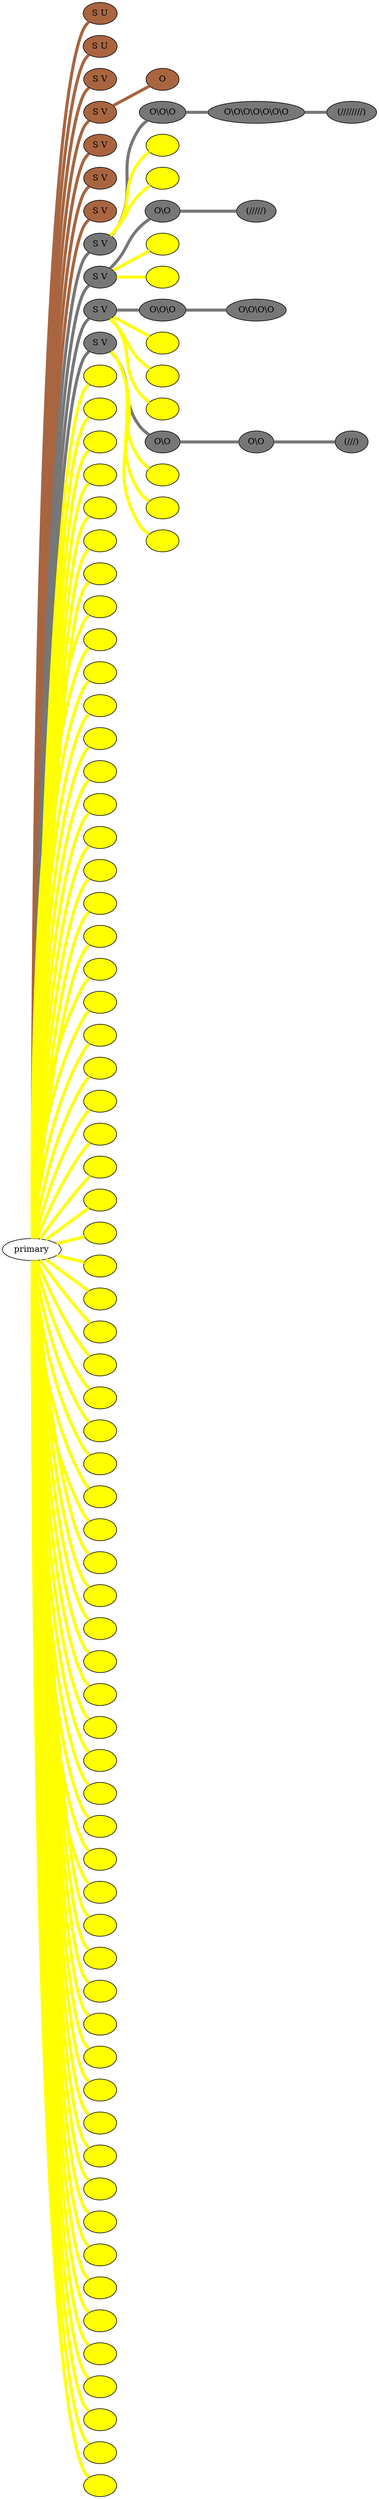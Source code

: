graph {
 graph [rankdir=LR]
"primary" -- "1" [penwidth=5,color="#A86540"]
"1" [label="S U", style=filled, fillcolor="#A86540"]
"primary" -- "2" [penwidth=5,color="#A86540"]
"2" [label="S U", style=filled, fillcolor="#A86540"]
"primary" -- "3" [penwidth=5,color="#A86540"]
"3" [label="S V", style=filled, fillcolor="#A86540"]
"primary" -- "4" [penwidth=5,color="#A86540"]
"4" [label="S V", style=filled, fillcolor="#A86540"]
"4" -- "4:0" [penwidth=5,color="#A86540"]
"4:0" [label="O", style=filled, fillcolor="#A86540"]
"primary" -- "5" [penwidth=5,color="#A86540"]
"5" [label="S V", style=filled, fillcolor="#A86540"]
"primary" -- "6" [penwidth=5,color="#A86540"]
"6" [label="S V", style=filled, fillcolor="#A86540"]
"primary" -- "7" [penwidth=5,color="#A86540"]
"7" [label="S V", style=filled, fillcolor="#A86540"]
"primary" -- "8" [penwidth=5,color="#777777"]
"8" [label="S V", style=filled, fillcolor="#777777"]
"8" -- "8:0" [penwidth=5,color="#777777"]
"8:0" [label="O\\O\\O", style=filled, fillcolor="#777777"]
"8:0" -- "8:1" [penwidth=5,color="#777777"]
"8:1" [label="O\\O\\O\\O\\O\\O\\O", style=filled, fillcolor="#777777"]
"8:1" -- "8:2" [penwidth=5,color="#777777"]
"8:2" [label="(////////)", style=filled, fillcolor="#777777"]
"8" -- "8s1" [penwidth=5,color=yellow]
"8s1" [label=" ", style=filled, fillcolor=yellow]
"8" -- "8s2" [penwidth=5,color=yellow]
"8s2" [label=" ", style=filled, fillcolor=yellow]
"primary" -- "9" [penwidth=5,color="#777777"]
"9" [label="S V", style=filled, fillcolor="#777777"]
"9" -- "9:0" [penwidth=5,color="#777777"]
"9:0" [label="O\\O", style=filled, fillcolor="#777777"]
"9:0" -- "9:1" [penwidth=5,color="#777777"]
"9:1" [label="(/////)", style=filled, fillcolor="#777777"]
"9" -- "9s1" [penwidth=5,color=yellow]
"9s1" [label=" ", style=filled, fillcolor=yellow]
"9" -- "9s2" [penwidth=5,color=yellow]
"9s2" [label=" ", style=filled, fillcolor=yellow]
"primary" -- "10" [penwidth=5,color="#777777"]
"10" [label="S V", style=filled, fillcolor="#777777"]
"10" -- "10:0" [penwidth=5,color="#777777"]
"10:0" [label="O\\O\\O", style=filled, fillcolor="#777777"]
"10:0" -- "10:1" [penwidth=5,color="#777777"]
"10:1" [label="O\\O\\O\\O", style=filled, fillcolor="#777777"]
"10" -- "10s1" [penwidth=5,color=yellow]
"10s1" [label=" ", style=filled, fillcolor=yellow]
"10" -- "10s2" [penwidth=5,color=yellow]
"10s2" [label=" ", style=filled, fillcolor=yellow]
"10" -- "10s3" [penwidth=5,color=yellow]
"10s3" [label=" ", style=filled, fillcolor=yellow]
"primary" -- "11" [penwidth=5,color="#777777"]
"11" [label="S V", style=filled, fillcolor="#777777"]
"11" -- "11:0" [penwidth=5,color="#777777"]
"11:0" [label="O\\O", style=filled, fillcolor="#777777"]
"11:0" -- "11:1" [penwidth=5,color="#777777"]
"11:1" [label="O\\O", style=filled, fillcolor="#777777"]
"11:1" -- "11:2" [penwidth=5,color="#777777"]
"11:2" [label="(///)", style=filled, fillcolor="#777777"]
"11" -- "11s1" [penwidth=5,color=yellow]
"11s1" [label=" ", style=filled, fillcolor=yellow]
"11" -- "11s2" [penwidth=5,color=yellow]
"11s2" [label=" ", style=filled, fillcolor=yellow]
"11" -- "11s3" [penwidth=5,color=yellow]
"11s3" [label=" ", style=filled, fillcolor=yellow]
"primary" -- "12" [penwidth=5,color=yellow]
"12" [label=" ", style=filled, fillcolor=yellow]
"primary" -- "13" [penwidth=5,color=yellow]
"13" [label=" ", style=filled, fillcolor=yellow]
"primary" -- "14" [penwidth=5,color=yellow]
"14" [label=" ", style=filled, fillcolor=yellow]
"primary" -- "15" [penwidth=5,color=yellow]
"15" [label=" ", style=filled, fillcolor=yellow]
"primary" -- "16" [penwidth=5,color=yellow]
"16" [label=" ", style=filled, fillcolor=yellow]
"primary" -- "17" [penwidth=5,color=yellow]
"17" [label=" ", style=filled, fillcolor=yellow]
"primary" -- "18" [penwidth=5,color=yellow]
"18" [label=" ", style=filled, fillcolor=yellow]
"primary" -- "19" [penwidth=5,color=yellow]
"19" [label=" ", style=filled, fillcolor=yellow]
"primary" -- "20" [penwidth=5,color=yellow]
"20" [label=" ", style=filled, fillcolor=yellow]
"primary" -- "21" [penwidth=5,color=yellow]
"21" [label=" ", style=filled, fillcolor=yellow]
"primary" -- "22" [penwidth=5,color=yellow]
"22" [label=" ", style=filled, fillcolor=yellow]
"primary" -- "23" [penwidth=5,color=yellow]
"23" [label=" ", style=filled, fillcolor=yellow]
"primary" -- "24" [penwidth=5,color=yellow]
"24" [label=" ", style=filled, fillcolor=yellow]
"primary" -- "25" [penwidth=5,color=yellow]
"25" [label=" ", style=filled, fillcolor=yellow]
"primary" -- "26" [penwidth=5,color=yellow]
"26" [label=" ", style=filled, fillcolor=yellow]
"primary" -- "27" [penwidth=5,color=yellow]
"27" [label=" ", style=filled, fillcolor=yellow]
"primary" -- "28" [penwidth=5,color=yellow]
"28" [label=" ", style=filled, fillcolor=yellow]
"primary" -- "29" [penwidth=5,color=yellow]
"29" [label=" ", style=filled, fillcolor=yellow]
"primary" -- "30" [penwidth=5,color=yellow]
"30" [label=" ", style=filled, fillcolor=yellow]
"primary" -- "31" [penwidth=5,color=yellow]
"31" [label=" ", style=filled, fillcolor=yellow]
"primary" -- "32" [penwidth=5,color=yellow]
"32" [label=" ", style=filled, fillcolor=yellow]
"primary" -- "33" [penwidth=5,color=yellow]
"33" [label=" ", style=filled, fillcolor=yellow]
"primary" -- "34" [penwidth=5,color=yellow]
"34" [label=" ", style=filled, fillcolor=yellow]
"primary" -- "35" [penwidth=5,color=yellow]
"35" [label=" ", style=filled, fillcolor=yellow]
"primary" -- "36" [penwidth=5,color=yellow]
"36" [label=" ", style=filled, fillcolor=yellow]
"primary" -- "37" [penwidth=5,color=yellow]
"37" [label=" ", style=filled, fillcolor=yellow]
"primary" -- "38" [penwidth=5,color=yellow]
"38" [label=" ", style=filled, fillcolor=yellow]
"primary" -- "39" [penwidth=5,color=yellow]
"39" [label=" ", style=filled, fillcolor=yellow]
"primary" -- "40" [penwidth=5,color=yellow]
"40" [label=" ", style=filled, fillcolor=yellow]
"primary" -- "41" [penwidth=5,color=yellow]
"41" [label=" ", style=filled, fillcolor=yellow]
"primary" -- "42" [penwidth=5,color=yellow]
"42" [label=" ", style=filled, fillcolor=yellow]
"primary" -- "43" [penwidth=5,color=yellow]
"43" [label=" ", style=filled, fillcolor=yellow]
"primary" -- "44" [penwidth=5,color=yellow]
"44" [label=" ", style=filled, fillcolor=yellow]
"primary" -- "45" [penwidth=5,color=yellow]
"45" [label=" ", style=filled, fillcolor=yellow]
"primary" -- "46" [penwidth=5,color=yellow]
"46" [label=" ", style=filled, fillcolor=yellow]
"primary" -- "47" [penwidth=5,color=yellow]
"47" [label=" ", style=filled, fillcolor=yellow]
"primary" -- "48" [penwidth=5,color=yellow]
"48" [label=" ", style=filled, fillcolor=yellow]
"primary" -- "49" [penwidth=5,color=yellow]
"49" [label=" ", style=filled, fillcolor=yellow]
"primary" -- "50" [penwidth=5,color=yellow]
"50" [label=" ", style=filled, fillcolor=yellow]
"primary" -- "51" [penwidth=5,color=yellow]
"51" [label=" ", style=filled, fillcolor=yellow]
"primary" -- "52" [penwidth=5,color=yellow]
"52" [label=" ", style=filled, fillcolor=yellow]
"primary" -- "53" [penwidth=5,color=yellow]
"53" [label=" ", style=filled, fillcolor=yellow]
"primary" -- "54" [penwidth=5,color=yellow]
"54" [label=" ", style=filled, fillcolor=yellow]
"primary" -- "55" [penwidth=5,color=yellow]
"55" [label=" ", style=filled, fillcolor=yellow]
"primary" -- "56" [penwidth=5,color=yellow]
"56" [label=" ", style=filled, fillcolor=yellow]
"primary" -- "57" [penwidth=5,color=yellow]
"57" [label=" ", style=filled, fillcolor=yellow]
"primary" -- "58" [penwidth=5,color=yellow]
"58" [label=" ", style=filled, fillcolor=yellow]
"primary" -- "59" [penwidth=5,color=yellow]
"59" [label=" ", style=filled, fillcolor=yellow]
"primary" -- "60" [penwidth=5,color=yellow]
"60" [label=" ", style=filled, fillcolor=yellow]
"primary" -- "61" [penwidth=5,color=yellow]
"61" [label=" ", style=filled, fillcolor=yellow]
"primary" -- "62" [penwidth=5,color=yellow]
"62" [label=" ", style=filled, fillcolor=yellow]
"primary" -- "63" [penwidth=5,color=yellow]
"63" [label=" ", style=filled, fillcolor=yellow]
"primary" -- "64" [penwidth=5,color=yellow]
"64" [label=" ", style=filled, fillcolor=yellow]
"primary" -- "65" [penwidth=5,color=yellow]
"65" [label=" ", style=filled, fillcolor=yellow]
"primary" -- "66" [penwidth=5,color=yellow]
"66" [label=" ", style=filled, fillcolor=yellow]
"primary" -- "67" [penwidth=5,color=yellow]
"67" [label=" ", style=filled, fillcolor=yellow]
"primary" -- "68" [penwidth=5,color=yellow]
"68" [label=" ", style=filled, fillcolor=yellow]
"primary" -- "M1" [penwidth=5,color=yellow]
"M1" [label=" ", style=filled, fillcolor=yellow]
"primary" -- "69" [penwidth=5,color=yellow]
"69" [label=" ", style=filled, fillcolor=yellow]
"primary" -- "70" [penwidth=5,color=yellow]
"70" [label=" ", style=filled, fillcolor=yellow]
"primary" -- "71" [penwidth=5,color=yellow]
"71" [label=" ", style=filled, fillcolor=yellow]
"primary" -- "72" [penwidth=5,color=yellow]
"72" [label=" ", style=filled, fillcolor=yellow]
"primary" -- "73" [penwidth=5,color=yellow]
"73" [label=" ", style=filled, fillcolor=yellow]
"primary" -- "74" [penwidth=5,color=yellow]
"74" [label=" ", style=filled, fillcolor=yellow]
"primary" -- "75" [penwidth=5,color=yellow]
"75" [label=" ", style=filled, fillcolor=yellow]
}
